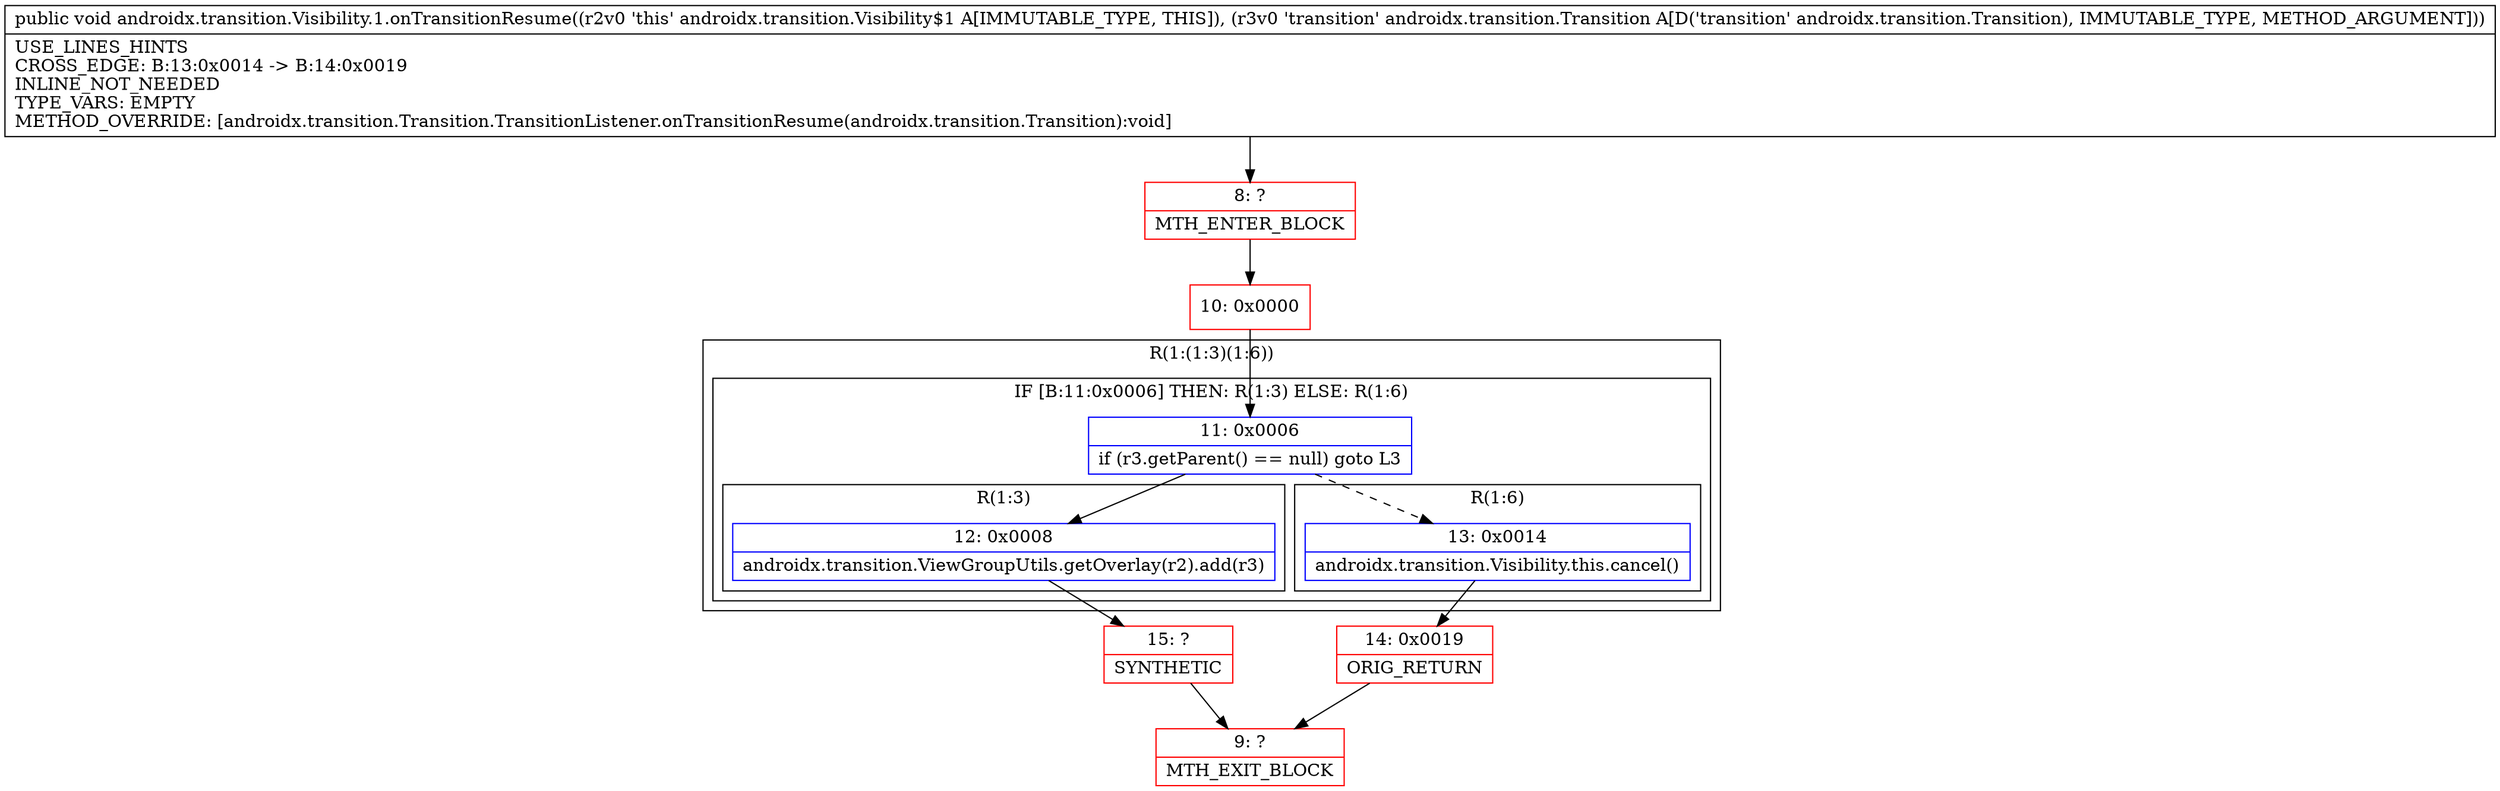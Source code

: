 digraph "CFG forandroidx.transition.Visibility.1.onTransitionResume(Landroidx\/transition\/Transition;)V" {
subgraph cluster_Region_792147827 {
label = "R(1:(1:3)(1:6))";
node [shape=record,color=blue];
subgraph cluster_IfRegion_181335091 {
label = "IF [B:11:0x0006] THEN: R(1:3) ELSE: R(1:6)";
node [shape=record,color=blue];
Node_11 [shape=record,label="{11\:\ 0x0006|if (r3.getParent() == null) goto L3\l}"];
subgraph cluster_Region_178785582 {
label = "R(1:3)";
node [shape=record,color=blue];
Node_12 [shape=record,label="{12\:\ 0x0008|androidx.transition.ViewGroupUtils.getOverlay(r2).add(r3)\l}"];
}
subgraph cluster_Region_812690468 {
label = "R(1:6)";
node [shape=record,color=blue];
Node_13 [shape=record,label="{13\:\ 0x0014|androidx.transition.Visibility.this.cancel()\l}"];
}
}
}
Node_8 [shape=record,color=red,label="{8\:\ ?|MTH_ENTER_BLOCK\l}"];
Node_10 [shape=record,color=red,label="{10\:\ 0x0000}"];
Node_15 [shape=record,color=red,label="{15\:\ ?|SYNTHETIC\l}"];
Node_9 [shape=record,color=red,label="{9\:\ ?|MTH_EXIT_BLOCK\l}"];
Node_14 [shape=record,color=red,label="{14\:\ 0x0019|ORIG_RETURN\l}"];
MethodNode[shape=record,label="{public void androidx.transition.Visibility.1.onTransitionResume((r2v0 'this' androidx.transition.Visibility$1 A[IMMUTABLE_TYPE, THIS]), (r3v0 'transition' androidx.transition.Transition A[D('transition' androidx.transition.Transition), IMMUTABLE_TYPE, METHOD_ARGUMENT]))  | USE_LINES_HINTS\lCROSS_EDGE: B:13:0x0014 \-\> B:14:0x0019\lINLINE_NOT_NEEDED\lTYPE_VARS: EMPTY\lMETHOD_OVERRIDE: [androidx.transition.Transition.TransitionListener.onTransitionResume(androidx.transition.Transition):void]\l}"];
MethodNode -> Node_8;Node_11 -> Node_12;
Node_11 -> Node_13[style=dashed];
Node_12 -> Node_15;
Node_13 -> Node_14;
Node_8 -> Node_10;
Node_10 -> Node_11;
Node_15 -> Node_9;
Node_14 -> Node_9;
}

